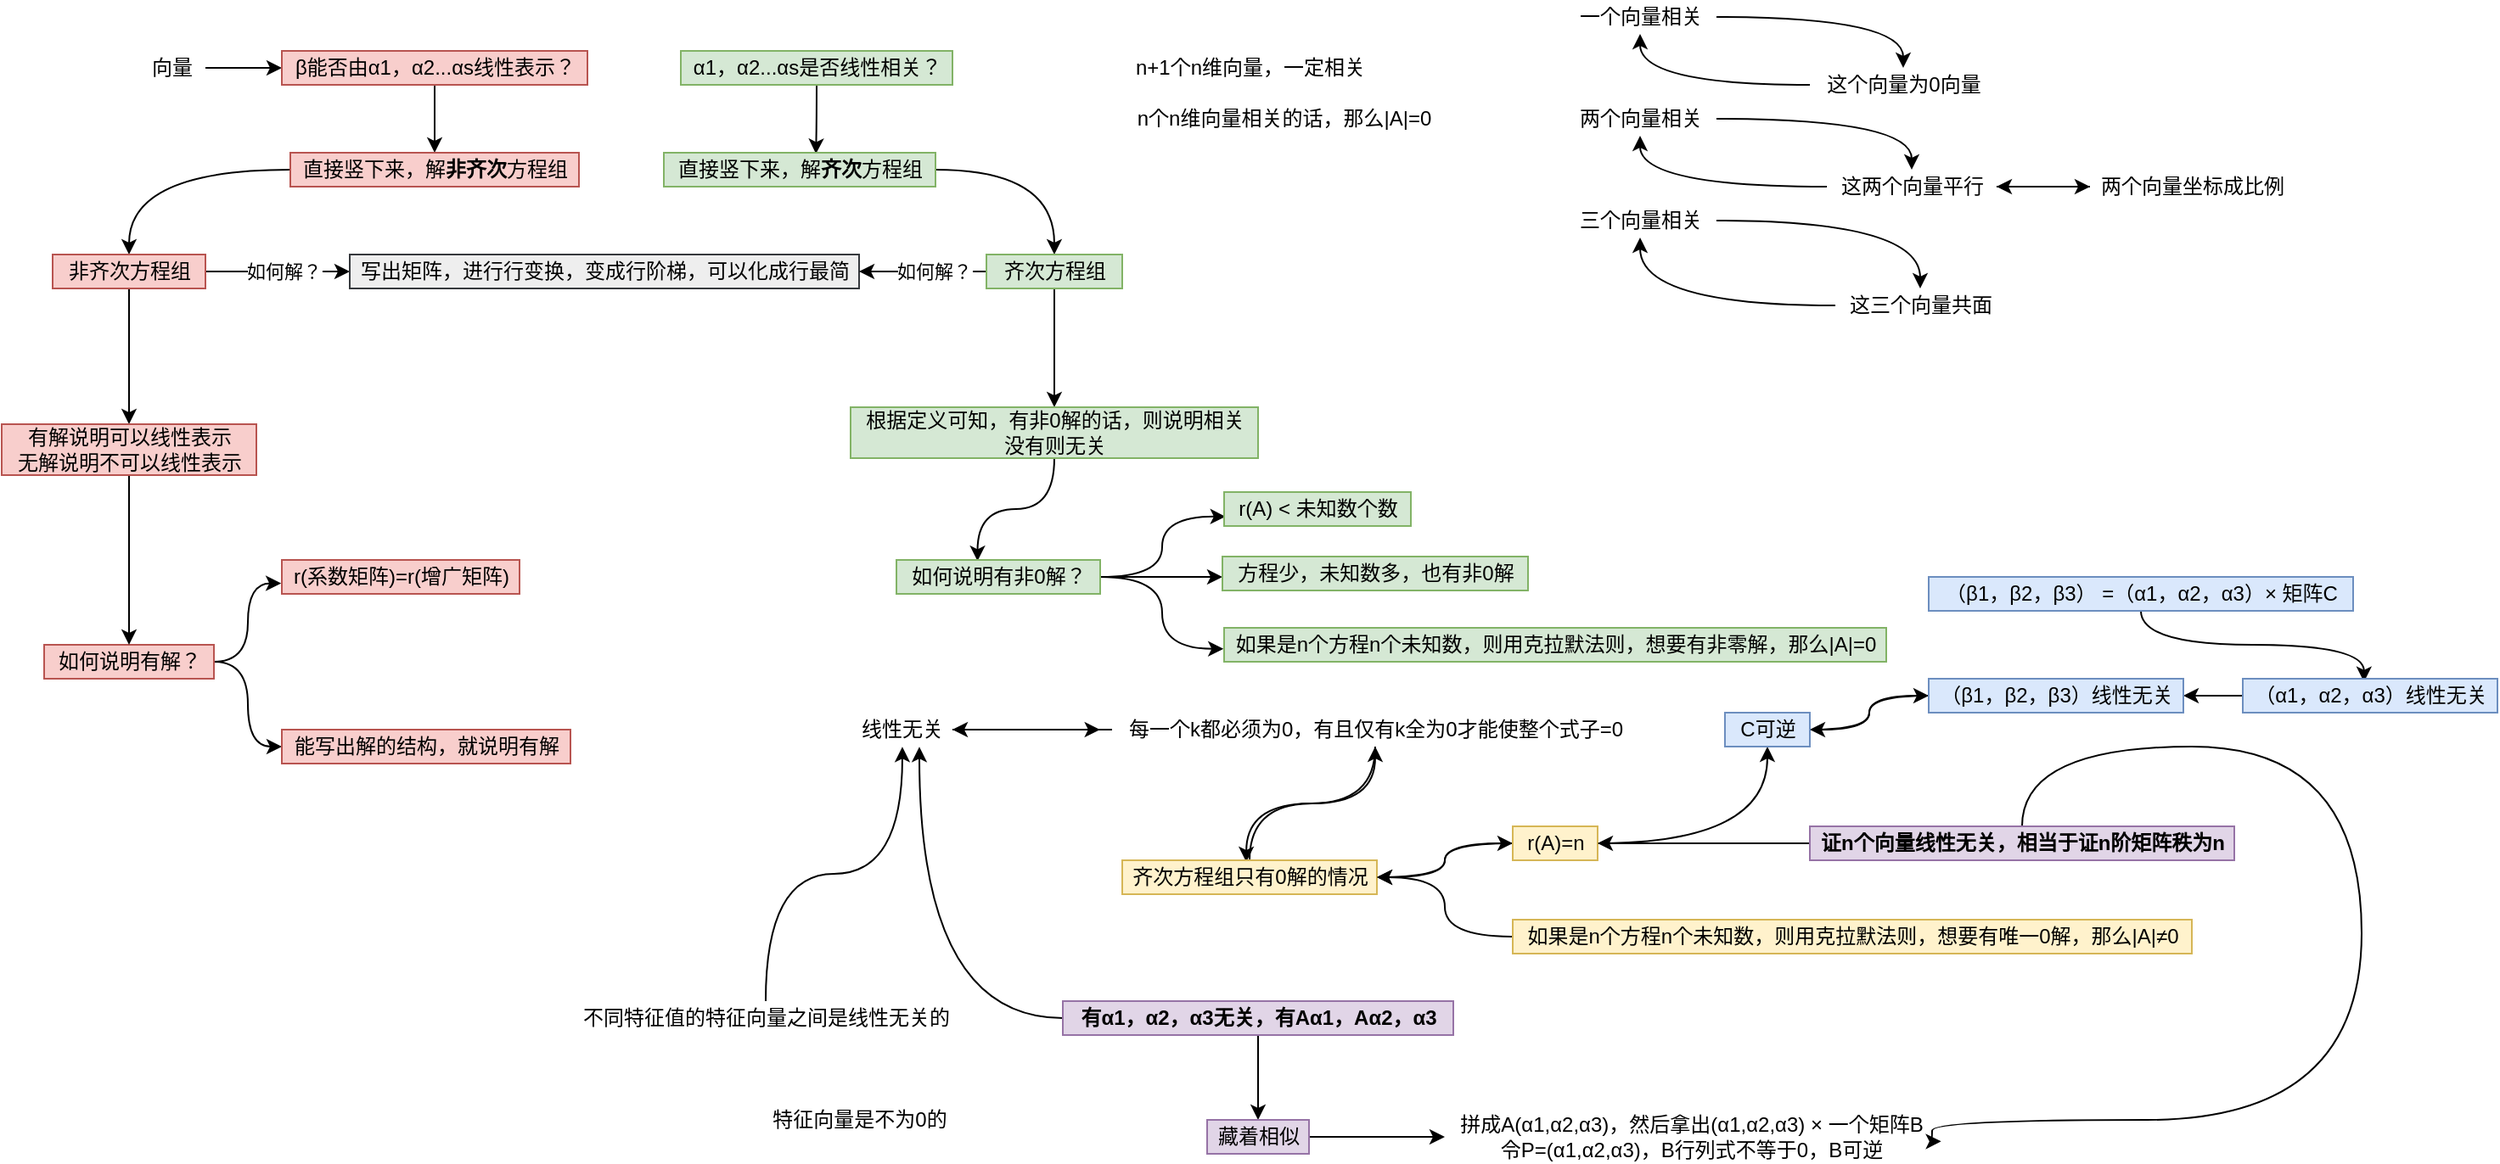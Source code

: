 <mxfile version="15.8.9" type="github">
  <diagram id="SS9lbgkfC-KeZYUltQnV" name="第 1 页">
    <mxGraphModel dx="722" dy="434" grid="1" gridSize="10" guides="1" tooltips="1" connect="1" arrows="1" fold="1" page="1" pageScale="1" pageWidth="827" pageHeight="1169" math="0" shadow="0">
      <root>
        <mxCell id="0" />
        <mxCell id="1" parent="0" />
        <mxCell id="LpI1GiE3s5l9tn5SJo0W-10" style="edgeStyle=orthogonalEdgeStyle;curved=1;rounded=0;orthogonalLoop=1;jettySize=auto;html=1;" parent="1" source="LpI1GiE3s5l9tn5SJo0W-2" target="LpI1GiE3s5l9tn5SJo0W-7" edge="1">
          <mxGeometry relative="1" as="geometry" />
        </mxCell>
        <mxCell id="LpI1GiE3s5l9tn5SJo0W-14" style="edgeStyle=orthogonalEdgeStyle;curved=1;rounded=0;orthogonalLoop=1;jettySize=auto;html=1;" parent="1" source="LpI1GiE3s5l9tn5SJo0W-2" target="LpI1GiE3s5l9tn5SJo0W-15" edge="1">
          <mxGeometry relative="1" as="geometry">
            <mxPoint x="490" y="220" as="targetPoint" />
          </mxGeometry>
        </mxCell>
        <mxCell id="LpI1GiE3s5l9tn5SJo0W-17" value="如何解？" style="edgeLabel;html=1;align=center;verticalAlign=middle;resizable=0;points=[];" parent="LpI1GiE3s5l9tn5SJo0W-14" vertex="1" connectable="0">
          <mxGeometry x="-0.374" relative="1" as="geometry">
            <mxPoint x="19" as="offset" />
          </mxGeometry>
        </mxCell>
        <mxCell id="LpI1GiE3s5l9tn5SJo0W-2" value="非齐次方程组" style="text;html=1;align=center;verticalAlign=middle;resizable=0;points=[];autosize=1;strokeColor=none;fillColor=none;" parent="1" vertex="1">
          <mxGeometry x="330" y="210" width="90" height="20" as="geometry" />
        </mxCell>
        <mxCell id="LpI1GiE3s5l9tn5SJo0W-11" style="edgeStyle=orthogonalEdgeStyle;curved=1;rounded=0;orthogonalLoop=1;jettySize=auto;html=1;" parent="1" source="LpI1GiE3s5l9tn5SJo0W-3" target="LpI1GiE3s5l9tn5SJo0W-4" edge="1">
          <mxGeometry relative="1" as="geometry" />
        </mxCell>
        <mxCell id="LpI1GiE3s5l9tn5SJo0W-3" value="向量" style="text;html=1;align=center;verticalAlign=middle;resizable=0;points=[];autosize=1;strokeColor=none;fillColor=none;" parent="1" vertex="1">
          <mxGeometry x="380" y="90" width="40" height="20" as="geometry" />
        </mxCell>
        <mxCell id="LpI1GiE3s5l9tn5SJo0W-8" style="edgeStyle=orthogonalEdgeStyle;rounded=0;orthogonalLoop=1;jettySize=auto;html=1;curved=1;" parent="1" source="LpI1GiE3s5l9tn5SJo0W-4" target="LpI1GiE3s5l9tn5SJo0W-5" edge="1">
          <mxGeometry relative="1" as="geometry" />
        </mxCell>
        <mxCell id="LpI1GiE3s5l9tn5SJo0W-4" value="β能否由α1，α2...αs线性表示？" style="text;html=1;align=center;verticalAlign=middle;resizable=0;points=[];autosize=1;strokeColor=#b85450;fillColor=#f8cecc;" parent="1" vertex="1">
          <mxGeometry x="465" y="90" width="180" height="20" as="geometry" />
        </mxCell>
        <mxCell id="LpI1GiE3s5l9tn5SJo0W-9" style="edgeStyle=orthogonalEdgeStyle;curved=1;rounded=0;orthogonalLoop=1;jettySize=auto;html=1;" parent="1" source="LpI1GiE3s5l9tn5SJo0W-5" target="LpI1GiE3s5l9tn5SJo0W-2" edge="1">
          <mxGeometry relative="1" as="geometry" />
        </mxCell>
        <mxCell id="LpI1GiE3s5l9tn5SJo0W-5" value="直接竖下来，解&lt;b&gt;非齐次&lt;/b&gt;方程组" style="text;html=1;align=center;verticalAlign=middle;resizable=0;points=[];autosize=1;strokeColor=#b85450;fillColor=#f8cecc;" parent="1" vertex="1">
          <mxGeometry x="470" y="150" width="170" height="20" as="geometry" />
        </mxCell>
        <mxCell id="LpI1GiE3s5l9tn5SJo0W-20" style="edgeStyle=orthogonalEdgeStyle;curved=1;rounded=0;orthogonalLoop=1;jettySize=auto;html=1;entryX=-0.003;entryY=0.688;entryDx=0;entryDy=0;entryPerimeter=0;" parent="1" source="LpI1GiE3s5l9tn5SJo0W-6" target="LpI1GiE3s5l9tn5SJo0W-18" edge="1">
          <mxGeometry relative="1" as="geometry" />
        </mxCell>
        <mxCell id="LpI1GiE3s5l9tn5SJo0W-21" style="edgeStyle=orthogonalEdgeStyle;curved=1;rounded=0;orthogonalLoop=1;jettySize=auto;html=1;entryX=0;entryY=0.5;entryDx=0;entryDy=0;entryPerimeter=0;" parent="1" source="LpI1GiE3s5l9tn5SJo0W-6" target="LpI1GiE3s5l9tn5SJo0W-19" edge="1">
          <mxGeometry relative="1" as="geometry" />
        </mxCell>
        <mxCell id="LpI1GiE3s5l9tn5SJo0W-6" value="如何说明有解？" style="text;html=1;align=center;verticalAlign=middle;resizable=0;points=[];autosize=1;strokeColor=#b85450;fillColor=#f8cecc;" parent="1" vertex="1">
          <mxGeometry x="325" y="440" width="100" height="20" as="geometry" />
        </mxCell>
        <mxCell id="LpI1GiE3s5l9tn5SJo0W-12" style="edgeStyle=orthogonalEdgeStyle;curved=1;rounded=0;orthogonalLoop=1;jettySize=auto;html=1;" parent="1" source="LpI1GiE3s5l9tn5SJo0W-7" target="LpI1GiE3s5l9tn5SJo0W-6" edge="1">
          <mxGeometry relative="1" as="geometry" />
        </mxCell>
        <mxCell id="LpI1GiE3s5l9tn5SJo0W-7" value="有解说明可以线性表示&lt;br&gt;无解说明不可以线性表示" style="text;html=1;align=center;verticalAlign=middle;resizable=0;points=[];autosize=1;strokeColor=none;fillColor=none;" parent="1" vertex="1">
          <mxGeometry x="300" y="310" width="150" height="30" as="geometry" />
        </mxCell>
        <mxCell id="LpI1GiE3s5l9tn5SJo0W-15" value="写出矩阵，进行行变换，变成行阶梯，可以化成行最简" style="text;html=1;align=center;verticalAlign=middle;resizable=0;points=[];autosize=1;strokeColor=#36393d;fillColor=#eeeeee;" parent="1" vertex="1">
          <mxGeometry x="505" y="210" width="300" height="20" as="geometry" />
        </mxCell>
        <mxCell id="LpI1GiE3s5l9tn5SJo0W-18" value="r(系数矩阵)=r(增广矩阵)" style="text;html=1;align=center;verticalAlign=middle;resizable=0;points=[];autosize=1;strokeColor=#b85450;fillColor=#f8cecc;" parent="1" vertex="1">
          <mxGeometry x="465" y="390" width="140" height="20" as="geometry" />
        </mxCell>
        <mxCell id="LpI1GiE3s5l9tn5SJo0W-19" value="能写出解的结构，就说明有解" style="text;html=1;align=center;verticalAlign=middle;resizable=0;points=[];autosize=1;strokeColor=#b85450;fillColor=#f8cecc;" parent="1" vertex="1">
          <mxGeometry x="465" y="490" width="170" height="20" as="geometry" />
        </mxCell>
        <mxCell id="LpI1GiE3s5l9tn5SJo0W-24" style="edgeStyle=orthogonalEdgeStyle;curved=1;rounded=0;orthogonalLoop=1;jettySize=auto;html=1;entryX=0.56;entryY=0.033;entryDx=0;entryDy=0;entryPerimeter=0;" parent="1" source="LpI1GiE3s5l9tn5SJo0W-22" target="LpI1GiE3s5l9tn5SJo0W-23" edge="1">
          <mxGeometry relative="1" as="geometry" />
        </mxCell>
        <mxCell id="LpI1GiE3s5l9tn5SJo0W-22" value="α1，α2...αs是否线性相关？" style="text;html=1;align=center;verticalAlign=middle;resizable=0;points=[];autosize=1;strokeColor=none;fillColor=none;" parent="1" vertex="1">
          <mxGeometry x="700" y="90" width="160" height="20" as="geometry" />
        </mxCell>
        <mxCell id="LpI1GiE3s5l9tn5SJo0W-29" style="edgeStyle=orthogonalEdgeStyle;curved=1;rounded=0;orthogonalLoop=1;jettySize=auto;html=1;" parent="1" source="LpI1GiE3s5l9tn5SJo0W-23" target="LpI1GiE3s5l9tn5SJo0W-26" edge="1">
          <mxGeometry relative="1" as="geometry" />
        </mxCell>
        <mxCell id="LpI1GiE3s5l9tn5SJo0W-23" value="直接竖下来，解&lt;b&gt;齐次&lt;/b&gt;方程组" style="text;html=1;align=center;verticalAlign=middle;resizable=0;points=[];autosize=1;strokeColor=none;fillColor=none;" parent="1" vertex="1">
          <mxGeometry x="690" y="150" width="160" height="20" as="geometry" />
        </mxCell>
        <mxCell id="LpI1GiE3s5l9tn5SJo0W-27" style="edgeStyle=orthogonalEdgeStyle;curved=1;rounded=0;orthogonalLoop=1;jettySize=auto;html=1;" parent="1" source="LpI1GiE3s5l9tn5SJo0W-26" target="LpI1GiE3s5l9tn5SJo0W-15" edge="1">
          <mxGeometry relative="1" as="geometry" />
        </mxCell>
        <mxCell id="LpI1GiE3s5l9tn5SJo0W-28" value="如何解？" style="edgeLabel;html=1;align=center;verticalAlign=middle;resizable=0;points=[];" parent="LpI1GiE3s5l9tn5SJo0W-27" vertex="1" connectable="0">
          <mxGeometry x="-0.177" relative="1" as="geometry">
            <mxPoint as="offset" />
          </mxGeometry>
        </mxCell>
        <mxCell id="LpI1GiE3s5l9tn5SJo0W-32" style="edgeStyle=orthogonalEdgeStyle;curved=1;rounded=0;orthogonalLoop=1;jettySize=auto;html=1;" parent="1" source="LpI1GiE3s5l9tn5SJo0W-26" target="LpI1GiE3s5l9tn5SJo0W-31" edge="1">
          <mxGeometry relative="1" as="geometry" />
        </mxCell>
        <mxCell id="LpI1GiE3s5l9tn5SJo0W-26" value="齐次方程组" style="text;html=1;align=center;verticalAlign=middle;resizable=0;points=[];autosize=1;strokeColor=none;fillColor=none;" parent="1" vertex="1">
          <mxGeometry x="880" y="210" width="80" height="20" as="geometry" />
        </mxCell>
        <mxCell id="LpI1GiE3s5l9tn5SJo0W-37" style="edgeStyle=orthogonalEdgeStyle;curved=1;rounded=0;orthogonalLoop=1;jettySize=auto;html=1;entryX=0.398;entryY=0.033;entryDx=0;entryDy=0;entryPerimeter=0;" parent="1" source="LpI1GiE3s5l9tn5SJo0W-31" target="LpI1GiE3s5l9tn5SJo0W-34" edge="1">
          <mxGeometry relative="1" as="geometry" />
        </mxCell>
        <mxCell id="LpI1GiE3s5l9tn5SJo0W-31" value="根据定义可知，有非0解的话，则说明相关&lt;br&gt;没有则无关" style="text;html=1;align=center;verticalAlign=middle;resizable=0;points=[];autosize=1;strokeColor=none;fillColor=none;" parent="1" vertex="1">
          <mxGeometry x="800" y="300" width="240" height="30" as="geometry" />
        </mxCell>
        <mxCell id="LpI1GiE3s5l9tn5SJo0W-40" style="edgeStyle=orthogonalEdgeStyle;curved=1;rounded=0;orthogonalLoop=1;jettySize=auto;html=1;entryX=0.008;entryY=0.722;entryDx=0;entryDy=0;entryPerimeter=0;" parent="1" source="LpI1GiE3s5l9tn5SJo0W-34" target="LpI1GiE3s5l9tn5SJo0W-35" edge="1">
          <mxGeometry relative="1" as="geometry" />
        </mxCell>
        <mxCell id="LpI1GiE3s5l9tn5SJo0W-41" style="edgeStyle=orthogonalEdgeStyle;curved=1;rounded=0;orthogonalLoop=1;jettySize=auto;html=1;entryX=-0.001;entryY=0.619;entryDx=0;entryDy=0;entryPerimeter=0;" parent="1" source="LpI1GiE3s5l9tn5SJo0W-34" target="LpI1GiE3s5l9tn5SJo0W-38" edge="1">
          <mxGeometry relative="1" as="geometry" />
        </mxCell>
        <mxCell id="cm-5JKgqkUC_MWqmVBxb-2" style="edgeStyle=orthogonalEdgeStyle;rounded=0;orthogonalLoop=1;jettySize=auto;html=1;entryX=0;entryY=0.6;entryDx=0;entryDy=0;entryPerimeter=0;curved=1;" parent="1" source="LpI1GiE3s5l9tn5SJo0W-34" target="cm-5JKgqkUC_MWqmVBxb-1" edge="1">
          <mxGeometry relative="1" as="geometry" />
        </mxCell>
        <mxCell id="LpI1GiE3s5l9tn5SJo0W-34" value="如何说明有非0解？" style="text;html=1;align=center;verticalAlign=middle;resizable=0;points=[];autosize=1;strokeColor=none;fillColor=none;" parent="1" vertex="1">
          <mxGeometry x="827" y="390" width="120" height="20" as="geometry" />
        </mxCell>
        <mxCell id="LpI1GiE3s5l9tn5SJo0W-35" value="r(A) &amp;lt; 未知数个数" style="text;html=1;align=center;verticalAlign=middle;resizable=0;points=[];autosize=1;strokeColor=none;fillColor=none;" parent="1" vertex="1">
          <mxGeometry x="1020" y="350" width="110" height="20" as="geometry" />
        </mxCell>
        <mxCell id="LpI1GiE3s5l9tn5SJo0W-38" value="如果是n个方程n个未知数，则用克拉默法则，想要有非零解，那么|A|=0" style="text;html=1;align=center;verticalAlign=middle;resizable=0;points=[];autosize=1;strokeColor=none;fillColor=none;" parent="1" vertex="1">
          <mxGeometry x="1020" y="430" width="390" height="20" as="geometry" />
        </mxCell>
        <mxCell id="cm-5JKgqkUC_MWqmVBxb-1" value="方程少，未知数多，也有非0解" style="text;html=1;align=center;verticalAlign=middle;resizable=0;points=[];autosize=1;strokeColor=#82b366;fillColor=#d5e8d4;" parent="1" vertex="1">
          <mxGeometry x="1019" y="388" width="180" height="20" as="geometry" />
        </mxCell>
        <mxCell id="cm-5JKgqkUC_MWqmVBxb-4" value="n+1个n维向量，一定相关" style="text;html=1;align=center;verticalAlign=middle;resizable=0;points=[];autosize=1;strokeColor=none;fillColor=none;" parent="1" vertex="1">
          <mxGeometry x="960" y="90" width="150" height="20" as="geometry" />
        </mxCell>
        <mxCell id="cm-5JKgqkUC_MWqmVBxb-5" value="n个n维向量相关的话，那么|A|=0" style="text;html=1;align=center;verticalAlign=middle;resizable=0;points=[];autosize=1;strokeColor=none;fillColor=none;" parent="1" vertex="1">
          <mxGeometry x="960" y="120" width="190" height="20" as="geometry" />
        </mxCell>
        <mxCell id="cm-5JKgqkUC_MWqmVBxb-8" style="edgeStyle=orthogonalEdgeStyle;curved=1;rounded=0;orthogonalLoop=1;jettySize=auto;html=1;" parent="1" source="cm-5JKgqkUC_MWqmVBxb-6" target="cm-5JKgqkUC_MWqmVBxb-7" edge="1">
          <mxGeometry relative="1" as="geometry" />
        </mxCell>
        <mxCell id="cm-5JKgqkUC_MWqmVBxb-6" value="一个向量相关" style="text;html=1;align=center;verticalAlign=middle;resizable=0;points=[];autosize=1;strokeColor=none;fillColor=none;" parent="1" vertex="1">
          <mxGeometry x="1220" y="60" width="90" height="20" as="geometry" />
        </mxCell>
        <mxCell id="cm-5JKgqkUC_MWqmVBxb-9" style="edgeStyle=orthogonalEdgeStyle;curved=1;rounded=0;orthogonalLoop=1;jettySize=auto;html=1;" parent="1" source="cm-5JKgqkUC_MWqmVBxb-7" target="cm-5JKgqkUC_MWqmVBxb-6" edge="1">
          <mxGeometry relative="1" as="geometry" />
        </mxCell>
        <mxCell id="cm-5JKgqkUC_MWqmVBxb-7" value="这个向量为0向量" style="text;html=1;align=center;verticalAlign=middle;resizable=0;points=[];autosize=1;strokeColor=none;fillColor=none;" parent="1" vertex="1">
          <mxGeometry x="1365" y="100" width="110" height="20" as="geometry" />
        </mxCell>
        <mxCell id="cm-5JKgqkUC_MWqmVBxb-16" style="edgeStyle=orthogonalEdgeStyle;curved=1;rounded=0;orthogonalLoop=1;jettySize=auto;html=1;" parent="1" source="cm-5JKgqkUC_MWqmVBxb-12" target="cm-5JKgqkUC_MWqmVBxb-13" edge="1">
          <mxGeometry relative="1" as="geometry" />
        </mxCell>
        <mxCell id="cm-5JKgqkUC_MWqmVBxb-12" value="两个向量相关" style="text;html=1;align=center;verticalAlign=middle;resizable=0;points=[];autosize=1;strokeColor=none;fillColor=none;" parent="1" vertex="1">
          <mxGeometry x="1220" y="120" width="90" height="20" as="geometry" />
        </mxCell>
        <mxCell id="cm-5JKgqkUC_MWqmVBxb-17" style="edgeStyle=orthogonalEdgeStyle;curved=1;rounded=0;orthogonalLoop=1;jettySize=auto;html=1;" parent="1" source="cm-5JKgqkUC_MWqmVBxb-13" target="cm-5JKgqkUC_MWqmVBxb-12" edge="1">
          <mxGeometry relative="1" as="geometry" />
        </mxCell>
        <mxCell id="cm-5JKgqkUC_MWqmVBxb-22" style="edgeStyle=orthogonalEdgeStyle;curved=1;rounded=0;orthogonalLoop=1;jettySize=auto;html=1;" parent="1" source="cm-5JKgqkUC_MWqmVBxb-13" target="cm-5JKgqkUC_MWqmVBxb-20" edge="1">
          <mxGeometry relative="1" as="geometry" />
        </mxCell>
        <mxCell id="cm-5JKgqkUC_MWqmVBxb-13" value="这两个向量平行" style="text;html=1;align=center;verticalAlign=middle;resizable=0;points=[];autosize=1;strokeColor=none;fillColor=none;" parent="1" vertex="1">
          <mxGeometry x="1375" y="160" width="100" height="20" as="geometry" />
        </mxCell>
        <mxCell id="cm-5JKgqkUC_MWqmVBxb-18" style="edgeStyle=orthogonalEdgeStyle;curved=1;rounded=0;orthogonalLoop=1;jettySize=auto;html=1;" parent="1" source="cm-5JKgqkUC_MWqmVBxb-14" target="cm-5JKgqkUC_MWqmVBxb-15" edge="1">
          <mxGeometry relative="1" as="geometry" />
        </mxCell>
        <mxCell id="cm-5JKgqkUC_MWqmVBxb-14" value="三个向量相关" style="text;html=1;align=center;verticalAlign=middle;resizable=0;points=[];autosize=1;strokeColor=none;fillColor=none;" parent="1" vertex="1">
          <mxGeometry x="1220" y="180" width="90" height="20" as="geometry" />
        </mxCell>
        <mxCell id="cm-5JKgqkUC_MWqmVBxb-19" style="edgeStyle=orthogonalEdgeStyle;curved=1;rounded=0;orthogonalLoop=1;jettySize=auto;html=1;" parent="1" source="cm-5JKgqkUC_MWqmVBxb-15" target="cm-5JKgqkUC_MWqmVBxb-14" edge="1">
          <mxGeometry relative="1" as="geometry" />
        </mxCell>
        <mxCell id="cm-5JKgqkUC_MWqmVBxb-15" value="这三个向量共面" style="text;html=1;align=center;verticalAlign=middle;resizable=0;points=[];autosize=1;strokeColor=none;fillColor=none;" parent="1" vertex="1">
          <mxGeometry x="1380" y="230" width="100" height="20" as="geometry" />
        </mxCell>
        <mxCell id="cm-5JKgqkUC_MWqmVBxb-21" style="edgeStyle=orthogonalEdgeStyle;curved=1;rounded=0;orthogonalLoop=1;jettySize=auto;html=1;" parent="1" source="cm-5JKgqkUC_MWqmVBxb-20" target="cm-5JKgqkUC_MWqmVBxb-13" edge="1">
          <mxGeometry relative="1" as="geometry" />
        </mxCell>
        <mxCell id="cm-5JKgqkUC_MWqmVBxb-20" value="两个向量坐标成比例" style="text;html=1;align=center;verticalAlign=middle;resizable=0;points=[];autosize=1;strokeColor=none;fillColor=none;" parent="1" vertex="1">
          <mxGeometry x="1530" y="160" width="120" height="20" as="geometry" />
        </mxCell>
        <mxCell id="cm-5JKgqkUC_MWqmVBxb-26" style="edgeStyle=orthogonalEdgeStyle;curved=1;rounded=0;orthogonalLoop=1;jettySize=auto;html=1;entryX=-0.023;entryY=0.5;entryDx=0;entryDy=0;entryPerimeter=0;" parent="1" source="cm-5JKgqkUC_MWqmVBxb-24" target="cm-5JKgqkUC_MWqmVBxb-25" edge="1">
          <mxGeometry relative="1" as="geometry" />
        </mxCell>
        <mxCell id="cm-5JKgqkUC_MWqmVBxb-24" value="线性无关" style="text;html=1;align=center;verticalAlign=middle;resizable=0;points=[];autosize=1;strokeColor=none;fillColor=none;" parent="1" vertex="1">
          <mxGeometry x="800" y="480" width="60" height="20" as="geometry" />
        </mxCell>
        <mxCell id="cm-5JKgqkUC_MWqmVBxb-27" style="edgeStyle=orthogonalEdgeStyle;curved=1;rounded=0;orthogonalLoop=1;jettySize=auto;html=1;" parent="1" source="cm-5JKgqkUC_MWqmVBxb-25" target="cm-5JKgqkUC_MWqmVBxb-24" edge="1">
          <mxGeometry relative="1" as="geometry" />
        </mxCell>
        <mxCell id="cm-5JKgqkUC_MWqmVBxb-29" style="edgeStyle=orthogonalEdgeStyle;curved=1;rounded=0;orthogonalLoop=1;jettySize=auto;html=1;entryX=0.487;entryY=0.05;entryDx=0;entryDy=0;entryPerimeter=0;" parent="1" source="cm-5JKgqkUC_MWqmVBxb-25" target="cm-5JKgqkUC_MWqmVBxb-28" edge="1">
          <mxGeometry relative="1" as="geometry" />
        </mxCell>
        <mxCell id="cm-5JKgqkUC_MWqmVBxb-25" value="每一个k都必须为0，有且仅有k全为0才能使整个式子=0" style="text;html=1;align=center;verticalAlign=middle;resizable=0;points=[];autosize=1;strokeColor=none;fillColor=none;" parent="1" vertex="1">
          <mxGeometry x="954" y="480" width="310" height="20" as="geometry" />
        </mxCell>
        <mxCell id="cm-5JKgqkUC_MWqmVBxb-30" style="edgeStyle=orthogonalEdgeStyle;curved=1;rounded=0;orthogonalLoop=1;jettySize=auto;html=1;" parent="1" source="cm-5JKgqkUC_MWqmVBxb-28" target="cm-5JKgqkUC_MWqmVBxb-25" edge="1">
          <mxGeometry relative="1" as="geometry" />
        </mxCell>
        <mxCell id="cm-5JKgqkUC_MWqmVBxb-32" style="edgeStyle=orthogonalEdgeStyle;curved=1;rounded=0;orthogonalLoop=1;jettySize=auto;html=1;" parent="1" source="cm-5JKgqkUC_MWqmVBxb-28" target="cm-5JKgqkUC_MWqmVBxb-31" edge="1">
          <mxGeometry relative="1" as="geometry" />
        </mxCell>
        <mxCell id="cm-5JKgqkUC_MWqmVBxb-28" value="齐次方程组只有0解的情况" style="text;html=1;align=center;verticalAlign=middle;resizable=0;points=[];autosize=1;strokeColor=#d6b656;fillColor=#fff2cc;" parent="1" vertex="1">
          <mxGeometry x="960" y="567" width="150" height="20" as="geometry" />
        </mxCell>
        <mxCell id="cm-5JKgqkUC_MWqmVBxb-33" style="edgeStyle=orthogonalEdgeStyle;curved=1;rounded=0;orthogonalLoop=1;jettySize=auto;html=1;" parent="1" source="cm-5JKgqkUC_MWqmVBxb-31" target="cm-5JKgqkUC_MWqmVBxb-28" edge="1">
          <mxGeometry relative="1" as="geometry" />
        </mxCell>
        <mxCell id="JAhtHmVWuC-FFCjWr7xX-27" style="edgeStyle=orthogonalEdgeStyle;curved=1;rounded=0;orthogonalLoop=1;jettySize=auto;html=1;" edge="1" parent="1" source="cm-5JKgqkUC_MWqmVBxb-31" target="JAhtHmVWuC-FFCjWr7xX-22">
          <mxGeometry relative="1" as="geometry" />
        </mxCell>
        <mxCell id="cm-5JKgqkUC_MWqmVBxb-31" value="r(A)=n" style="text;html=1;align=center;verticalAlign=middle;resizable=0;points=[];autosize=1;strokeColor=#d6b656;fillColor=#fff2cc;" parent="1" vertex="1">
          <mxGeometry x="1190" y="547" width="50" height="20" as="geometry" />
        </mxCell>
        <mxCell id="cm-5JKgqkUC_MWqmVBxb-36" style="edgeStyle=orthogonalEdgeStyle;curved=1;rounded=0;orthogonalLoop=1;jettySize=auto;html=1;entryX=1;entryY=0.5;entryDx=0;entryDy=0;entryPerimeter=0;" parent="1" source="cm-5JKgqkUC_MWqmVBxb-34" target="cm-5JKgqkUC_MWqmVBxb-28" edge="1">
          <mxGeometry relative="1" as="geometry" />
        </mxCell>
        <mxCell id="cm-5JKgqkUC_MWqmVBxb-34" value="如果是n个方程n个未知数，则用克拉默法则，想要有唯一0解，那么|A|≠0" style="text;html=1;align=center;verticalAlign=middle;resizable=0;points=[];autosize=1;strokeColor=#d6b656;fillColor=#fff2cc;" parent="1" vertex="1">
          <mxGeometry x="1190" y="602" width="400" height="20" as="geometry" />
        </mxCell>
        <mxCell id="JAhtHmVWuC-FFCjWr7xX-2" style="edgeStyle=orthogonalEdgeStyle;rounded=0;orthogonalLoop=1;jettySize=auto;html=1;entryX=0.508;entryY=1.008;entryDx=0;entryDy=0;entryPerimeter=0;curved=1;" edge="1" parent="1" source="JAhtHmVWuC-FFCjWr7xX-1" target="cm-5JKgqkUC_MWqmVBxb-24">
          <mxGeometry relative="1" as="geometry" />
        </mxCell>
        <mxCell id="JAhtHmVWuC-FFCjWr7xX-1" value="不同特征值的特征向量之间是线性无关的" style="text;html=1;align=center;verticalAlign=middle;resizable=0;points=[];autosize=1;strokeColor=none;fillColor=none;" vertex="1" parent="1">
          <mxGeometry x="635" y="650" width="230" height="20" as="geometry" />
        </mxCell>
        <mxCell id="JAhtHmVWuC-FFCjWr7xX-3" value="特征向量是不为0的" style="text;html=1;align=center;verticalAlign=middle;resizable=0;points=[];autosize=1;strokeColor=none;fillColor=none;" vertex="1" parent="1">
          <mxGeometry x="745" y="710" width="120" height="20" as="geometry" />
        </mxCell>
        <mxCell id="JAhtHmVWuC-FFCjWr7xX-5" style="edgeStyle=orthogonalEdgeStyle;curved=1;rounded=0;orthogonalLoop=1;jettySize=auto;html=1;entryX=0.675;entryY=1.008;entryDx=0;entryDy=0;entryPerimeter=0;" edge="1" parent="1" source="JAhtHmVWuC-FFCjWr7xX-4" target="cm-5JKgqkUC_MWqmVBxb-24">
          <mxGeometry relative="1" as="geometry" />
        </mxCell>
        <mxCell id="JAhtHmVWuC-FFCjWr7xX-9" style="edgeStyle=orthogonalEdgeStyle;curved=1;rounded=0;orthogonalLoop=1;jettySize=auto;html=1;" edge="1" parent="1" source="JAhtHmVWuC-FFCjWr7xX-4" target="JAhtHmVWuC-FFCjWr7xX-8">
          <mxGeometry relative="1" as="geometry" />
        </mxCell>
        <mxCell id="JAhtHmVWuC-FFCjWr7xX-4" value="有α1，α2，α3无关，有Aα1，Aα2，α3" style="text;html=1;align=center;verticalAlign=middle;resizable=0;points=[];autosize=1;strokeColor=#9673a6;fillColor=#e1d5e7;fontStyle=1" vertex="1" parent="1">
          <mxGeometry x="925" y="650" width="230" height="20" as="geometry" />
        </mxCell>
        <mxCell id="JAhtHmVWuC-FFCjWr7xX-11" style="edgeStyle=orthogonalEdgeStyle;curved=1;rounded=0;orthogonalLoop=1;jettySize=auto;html=1;" edge="1" parent="1" source="JAhtHmVWuC-FFCjWr7xX-8" target="JAhtHmVWuC-FFCjWr7xX-10">
          <mxGeometry relative="1" as="geometry" />
        </mxCell>
        <mxCell id="JAhtHmVWuC-FFCjWr7xX-8" value="藏着相似" style="text;html=1;align=center;verticalAlign=middle;resizable=0;points=[];autosize=1;strokeColor=#9673a6;fillColor=#e1d5e7;" vertex="1" parent="1">
          <mxGeometry x="1010" y="720" width="60" height="20" as="geometry" />
        </mxCell>
        <mxCell id="JAhtHmVWuC-FFCjWr7xX-10" value="拼成A(α1,α2,α3)，然后拿出(α1,α2,α3) × 一个矩阵B&lt;br&gt;令P=(α1,α2,α3)，B行列式不等于0，B可逆" style="text;html=1;align=center;verticalAlign=middle;resizable=0;points=[];autosize=1;strokeColor=none;fillColor=none;" vertex="1" parent="1">
          <mxGeometry x="1150" y="715" width="290" height="30" as="geometry" />
        </mxCell>
        <mxCell id="JAhtHmVWuC-FFCjWr7xX-13" style="edgeStyle=orthogonalEdgeStyle;curved=1;rounded=0;orthogonalLoop=1;jettySize=auto;html=1;" edge="1" parent="1" source="JAhtHmVWuC-FFCjWr7xX-12" target="cm-5JKgqkUC_MWqmVBxb-31">
          <mxGeometry relative="1" as="geometry" />
        </mxCell>
        <mxCell id="JAhtHmVWuC-FFCjWr7xX-15" style="edgeStyle=orthogonalEdgeStyle;curved=1;rounded=0;orthogonalLoop=1;jettySize=auto;html=1;entryX=1.008;entryY=0.589;entryDx=0;entryDy=0;entryPerimeter=0;" edge="1" parent="1" source="JAhtHmVWuC-FFCjWr7xX-12" target="JAhtHmVWuC-FFCjWr7xX-10">
          <mxGeometry relative="1" as="geometry">
            <Array as="points">
              <mxPoint x="1690" y="500" />
              <mxPoint x="1690" y="720" />
              <mxPoint x="1437" y="720" />
            </Array>
          </mxGeometry>
        </mxCell>
        <mxCell id="JAhtHmVWuC-FFCjWr7xX-12" value="证n个向量线性无关，相当于证n阶矩阵秩为n" style="text;html=1;align=center;verticalAlign=middle;resizable=0;points=[];autosize=1;strokeColor=#9673a6;fillColor=#e1d5e7;fontStyle=1" vertex="1" parent="1">
          <mxGeometry x="1365" y="547" width="250" height="20" as="geometry" />
        </mxCell>
        <mxCell id="JAhtHmVWuC-FFCjWr7xX-19" style="edgeStyle=orthogonalEdgeStyle;curved=1;rounded=0;orthogonalLoop=1;jettySize=auto;html=1;entryX=0.476;entryY=0.092;entryDx=0;entryDy=0;entryPerimeter=0;" edge="1" parent="1" source="JAhtHmVWuC-FFCjWr7xX-16" target="JAhtHmVWuC-FFCjWr7xX-17">
          <mxGeometry relative="1" as="geometry" />
        </mxCell>
        <mxCell id="JAhtHmVWuC-FFCjWr7xX-16" value="（β1，β2，β3） =（α1，α2，α3）× 矩阵C" style="text;html=1;align=center;verticalAlign=middle;resizable=0;points=[];autosize=1;strokeColor=#6c8ebf;fillColor=#dae8fc;" vertex="1" parent="1">
          <mxGeometry x="1435" y="400" width="250" height="20" as="geometry" />
        </mxCell>
        <mxCell id="JAhtHmVWuC-FFCjWr7xX-26" style="edgeStyle=orthogonalEdgeStyle;curved=1;rounded=0;orthogonalLoop=1;jettySize=auto;html=1;" edge="1" parent="1" source="JAhtHmVWuC-FFCjWr7xX-17" target="JAhtHmVWuC-FFCjWr7xX-21">
          <mxGeometry relative="1" as="geometry" />
        </mxCell>
        <mxCell id="JAhtHmVWuC-FFCjWr7xX-17" value="（α1，α2，α3）线性无关" style="text;html=1;align=center;verticalAlign=middle;resizable=0;points=[];autosize=1;strokeColor=#6c8ebf;fillColor=#dae8fc;" vertex="1" parent="1">
          <mxGeometry x="1620" y="460" width="150" height="20" as="geometry" />
        </mxCell>
        <mxCell id="JAhtHmVWuC-FFCjWr7xX-24" style="edgeStyle=orthogonalEdgeStyle;curved=1;rounded=0;orthogonalLoop=1;jettySize=auto;html=1;" edge="1" parent="1" source="JAhtHmVWuC-FFCjWr7xX-21" target="JAhtHmVWuC-FFCjWr7xX-22">
          <mxGeometry relative="1" as="geometry" />
        </mxCell>
        <mxCell id="JAhtHmVWuC-FFCjWr7xX-21" value="（β1，β2，β3）线性无关" style="text;html=1;align=center;verticalAlign=middle;resizable=0;points=[];autosize=1;strokeColor=none;fillColor=none;" vertex="1" parent="1">
          <mxGeometry x="1435" y="460" width="150" height="20" as="geometry" />
        </mxCell>
        <mxCell id="JAhtHmVWuC-FFCjWr7xX-25" style="edgeStyle=orthogonalEdgeStyle;curved=1;rounded=0;orthogonalLoop=1;jettySize=auto;html=1;" edge="1" parent="1" source="JAhtHmVWuC-FFCjWr7xX-22" target="JAhtHmVWuC-FFCjWr7xX-21">
          <mxGeometry relative="1" as="geometry" />
        </mxCell>
        <mxCell id="JAhtHmVWuC-FFCjWr7xX-22" value="C可逆" style="text;html=1;align=center;verticalAlign=middle;resizable=0;points=[];autosize=1;strokeColor=none;fillColor=none;" vertex="1" parent="1">
          <mxGeometry x="1315" y="480" width="50" height="20" as="geometry" />
        </mxCell>
        <mxCell id="JAhtHmVWuC-FFCjWr7xX-28" value="C可逆" style="text;html=1;align=center;verticalAlign=middle;resizable=0;points=[];autosize=1;strokeColor=#6c8ebf;fillColor=#dae8fc;" vertex="1" parent="1">
          <mxGeometry x="1315" y="480" width="50" height="20" as="geometry" />
        </mxCell>
        <mxCell id="JAhtHmVWuC-FFCjWr7xX-29" value="（β1，β2，β3）线性无关" style="text;html=1;align=center;verticalAlign=middle;resizable=0;points=[];autosize=1;strokeColor=#6c8ebf;fillColor=#dae8fc;" vertex="1" parent="1">
          <mxGeometry x="1435" y="460" width="150" height="20" as="geometry" />
        </mxCell>
        <mxCell id="JAhtHmVWuC-FFCjWr7xX-30" value="β能否由α1，α2...αs线性表示？" style="text;html=1;align=center;verticalAlign=middle;resizable=0;points=[];autosize=1;strokeColor=#b85450;fillColor=#f8cecc;" vertex="1" parent="1">
          <mxGeometry x="465" y="90" width="180" height="20" as="geometry" />
        </mxCell>
        <mxCell id="JAhtHmVWuC-FFCjWr7xX-31" value="非齐次方程组" style="text;html=1;align=center;verticalAlign=middle;resizable=0;points=[];autosize=1;strokeColor=#b85450;fillColor=#f8cecc;" vertex="1" parent="1">
          <mxGeometry x="330" y="210" width="90" height="20" as="geometry" />
        </mxCell>
        <mxCell id="JAhtHmVWuC-FFCjWr7xX-32" value="有解说明可以线性表示&lt;br&gt;无解说明不可以线性表示" style="text;html=1;align=center;verticalAlign=middle;resizable=0;points=[];autosize=1;strokeColor=#b85450;fillColor=#f8cecc;" vertex="1" parent="1">
          <mxGeometry x="300" y="310" width="150" height="30" as="geometry" />
        </mxCell>
        <mxCell id="JAhtHmVWuC-FFCjWr7xX-33" value="α1，α2...αs是否线性相关？" style="text;html=1;align=center;verticalAlign=middle;resizable=0;points=[];autosize=1;strokeColor=none;fillColor=none;" vertex="1" parent="1">
          <mxGeometry x="700" y="90" width="160" height="20" as="geometry" />
        </mxCell>
        <mxCell id="JAhtHmVWuC-FFCjWr7xX-34" value="直接竖下来，解&lt;b&gt;齐次&lt;/b&gt;方程组" style="text;html=1;align=center;verticalAlign=middle;resizable=0;points=[];autosize=1;strokeColor=none;fillColor=none;" vertex="1" parent="1">
          <mxGeometry x="690" y="150" width="160" height="20" as="geometry" />
        </mxCell>
        <mxCell id="JAhtHmVWuC-FFCjWr7xX-35" value="α1，α2...αs是否线性相关？" style="text;html=1;align=center;verticalAlign=middle;resizable=0;points=[];autosize=1;strokeColor=none;fillColor=none;" vertex="1" parent="1">
          <mxGeometry x="700" y="90" width="160" height="20" as="geometry" />
        </mxCell>
        <mxCell id="JAhtHmVWuC-FFCjWr7xX-36" value="直接竖下来，解&lt;b&gt;齐次&lt;/b&gt;方程组" style="text;html=1;align=center;verticalAlign=middle;resizable=0;points=[];autosize=1;strokeColor=none;fillColor=none;" vertex="1" parent="1">
          <mxGeometry x="690" y="150" width="160" height="20" as="geometry" />
        </mxCell>
        <mxCell id="JAhtHmVWuC-FFCjWr7xX-37" value="齐次方程组" style="text;html=1;align=center;verticalAlign=middle;resizable=0;points=[];autosize=1;strokeColor=none;fillColor=none;" vertex="1" parent="1">
          <mxGeometry x="880" y="210" width="80" height="20" as="geometry" />
        </mxCell>
        <mxCell id="JAhtHmVWuC-FFCjWr7xX-38" value="α1，α2...αs是否线性相关？" style="text;html=1;align=center;verticalAlign=middle;resizable=0;points=[];autosize=1;strokeColor=none;fillColor=none;" vertex="1" parent="1">
          <mxGeometry x="700" y="90" width="160" height="20" as="geometry" />
        </mxCell>
        <mxCell id="JAhtHmVWuC-FFCjWr7xX-39" value="直接竖下来，解&lt;b&gt;齐次&lt;/b&gt;方程组" style="text;html=1;align=center;verticalAlign=middle;resizable=0;points=[];autosize=1;strokeColor=none;fillColor=none;" vertex="1" parent="1">
          <mxGeometry x="690" y="150" width="160" height="20" as="geometry" />
        </mxCell>
        <mxCell id="JAhtHmVWuC-FFCjWr7xX-40" value="齐次方程组" style="text;html=1;align=center;verticalAlign=middle;resizable=0;points=[];autosize=1;strokeColor=none;fillColor=none;" vertex="1" parent="1">
          <mxGeometry x="880" y="210" width="80" height="20" as="geometry" />
        </mxCell>
        <mxCell id="JAhtHmVWuC-FFCjWr7xX-41" value="根据定义可知，有非0解的话，则说明相关&lt;br&gt;没有则无关" style="text;html=1;align=center;verticalAlign=middle;resizable=0;points=[];autosize=1;strokeColor=none;fillColor=none;" vertex="1" parent="1">
          <mxGeometry x="800" y="300" width="240" height="30" as="geometry" />
        </mxCell>
        <mxCell id="JAhtHmVWuC-FFCjWr7xX-42" value="α1，α2...αs是否线性相关？" style="text;html=1;align=center;verticalAlign=middle;resizable=0;points=[];autosize=1;strokeColor=none;fillColor=none;" vertex="1" parent="1">
          <mxGeometry x="700" y="90" width="160" height="20" as="geometry" />
        </mxCell>
        <mxCell id="JAhtHmVWuC-FFCjWr7xX-43" value="直接竖下来，解&lt;b&gt;齐次&lt;/b&gt;方程组" style="text;html=1;align=center;verticalAlign=middle;resizable=0;points=[];autosize=1;strokeColor=none;fillColor=none;" vertex="1" parent="1">
          <mxGeometry x="690" y="150" width="160" height="20" as="geometry" />
        </mxCell>
        <mxCell id="JAhtHmVWuC-FFCjWr7xX-44" value="齐次方程组" style="text;html=1;align=center;verticalAlign=middle;resizable=0;points=[];autosize=1;strokeColor=none;fillColor=none;" vertex="1" parent="1">
          <mxGeometry x="880" y="210" width="80" height="20" as="geometry" />
        </mxCell>
        <mxCell id="JAhtHmVWuC-FFCjWr7xX-45" value="根据定义可知，有非0解的话，则说明相关&lt;br&gt;没有则无关" style="text;html=1;align=center;verticalAlign=middle;resizable=0;points=[];autosize=1;strokeColor=none;fillColor=none;" vertex="1" parent="1">
          <mxGeometry x="800" y="300" width="240" height="30" as="geometry" />
        </mxCell>
        <mxCell id="JAhtHmVWuC-FFCjWr7xX-46" value="α1，α2...αs是否线性相关？" style="text;html=1;align=center;verticalAlign=middle;resizable=0;points=[];autosize=1;strokeColor=none;fillColor=none;" vertex="1" parent="1">
          <mxGeometry x="700" y="90" width="160" height="20" as="geometry" />
        </mxCell>
        <mxCell id="JAhtHmVWuC-FFCjWr7xX-47" value="直接竖下来，解&lt;b&gt;齐次&lt;/b&gt;方程组" style="text;html=1;align=center;verticalAlign=middle;resizable=0;points=[];autosize=1;strokeColor=none;fillColor=none;" vertex="1" parent="1">
          <mxGeometry x="690" y="150" width="160" height="20" as="geometry" />
        </mxCell>
        <mxCell id="JAhtHmVWuC-FFCjWr7xX-48" value="齐次方程组" style="text;html=1;align=center;verticalAlign=middle;resizable=0;points=[];autosize=1;strokeColor=none;fillColor=none;" vertex="1" parent="1">
          <mxGeometry x="880" y="210" width="80" height="20" as="geometry" />
        </mxCell>
        <mxCell id="JAhtHmVWuC-FFCjWr7xX-49" value="根据定义可知，有非0解的话，则说明相关&lt;br&gt;没有则无关" style="text;html=1;align=center;verticalAlign=middle;resizable=0;points=[];autosize=1;strokeColor=none;fillColor=none;" vertex="1" parent="1">
          <mxGeometry x="800" y="300" width="240" height="30" as="geometry" />
        </mxCell>
        <mxCell id="JAhtHmVWuC-FFCjWr7xX-50" value="如何说明有非0解？" style="text;html=1;align=center;verticalAlign=middle;resizable=0;points=[];autosize=1;strokeColor=none;fillColor=none;" vertex="1" parent="1">
          <mxGeometry x="827" y="390" width="120" height="20" as="geometry" />
        </mxCell>
        <mxCell id="JAhtHmVWuC-FFCjWr7xX-51" value="r(A) &amp;lt; 未知数个数" style="text;html=1;align=center;verticalAlign=middle;resizable=0;points=[];autosize=1;strokeColor=none;fillColor=none;" vertex="1" parent="1">
          <mxGeometry x="1020" y="350" width="110" height="20" as="geometry" />
        </mxCell>
        <mxCell id="JAhtHmVWuC-FFCjWr7xX-52" value="α1，α2...αs是否线性相关？" style="text;html=1;align=center;verticalAlign=middle;resizable=0;points=[];autosize=1;strokeColor=none;fillColor=none;" vertex="1" parent="1">
          <mxGeometry x="700" y="90" width="160" height="20" as="geometry" />
        </mxCell>
        <mxCell id="JAhtHmVWuC-FFCjWr7xX-53" value="直接竖下来，解&lt;b&gt;齐次&lt;/b&gt;方程组" style="text;html=1;align=center;verticalAlign=middle;resizable=0;points=[];autosize=1;strokeColor=none;fillColor=none;" vertex="1" parent="1">
          <mxGeometry x="690" y="150" width="160" height="20" as="geometry" />
        </mxCell>
        <mxCell id="JAhtHmVWuC-FFCjWr7xX-54" value="齐次方程组" style="text;html=1;align=center;verticalAlign=middle;resizable=0;points=[];autosize=1;strokeColor=none;fillColor=none;" vertex="1" parent="1">
          <mxGeometry x="880" y="210" width="80" height="20" as="geometry" />
        </mxCell>
        <mxCell id="JAhtHmVWuC-FFCjWr7xX-55" value="根据定义可知，有非0解的话，则说明相关&lt;br&gt;没有则无关" style="text;html=1;align=center;verticalAlign=middle;resizable=0;points=[];autosize=1;strokeColor=none;fillColor=none;" vertex="1" parent="1">
          <mxGeometry x="800" y="300" width="240" height="30" as="geometry" />
        </mxCell>
        <mxCell id="JAhtHmVWuC-FFCjWr7xX-56" value="如何说明有非0解？" style="text;html=1;align=center;verticalAlign=middle;resizable=0;points=[];autosize=1;strokeColor=none;fillColor=none;" vertex="1" parent="1">
          <mxGeometry x="827" y="390" width="120" height="20" as="geometry" />
        </mxCell>
        <mxCell id="JAhtHmVWuC-FFCjWr7xX-57" value="r(A) &amp;lt; 未知数个数" style="text;html=1;align=center;verticalAlign=middle;resizable=0;points=[];autosize=1;strokeColor=none;fillColor=none;" vertex="1" parent="1">
          <mxGeometry x="1020" y="350" width="110" height="20" as="geometry" />
        </mxCell>
        <mxCell id="JAhtHmVWuC-FFCjWr7xX-58" value="α1，α2...αs是否线性相关？" style="text;html=1;align=center;verticalAlign=middle;resizable=0;points=[];autosize=1;strokeColor=#82b366;fillColor=#d5e8d4;" vertex="1" parent="1">
          <mxGeometry x="700" y="90" width="160" height="20" as="geometry" />
        </mxCell>
        <mxCell id="JAhtHmVWuC-FFCjWr7xX-59" value="直接竖下来，解&lt;b&gt;齐次&lt;/b&gt;方程组" style="text;html=1;align=center;verticalAlign=middle;resizable=0;points=[];autosize=1;strokeColor=#82b366;fillColor=#d5e8d4;" vertex="1" parent="1">
          <mxGeometry x="690" y="150" width="160" height="20" as="geometry" />
        </mxCell>
        <mxCell id="JAhtHmVWuC-FFCjWr7xX-60" value="齐次方程组" style="text;html=1;align=center;verticalAlign=middle;resizable=0;points=[];autosize=1;strokeColor=#82b366;fillColor=#d5e8d4;" vertex="1" parent="1">
          <mxGeometry x="880" y="210" width="80" height="20" as="geometry" />
        </mxCell>
        <mxCell id="JAhtHmVWuC-FFCjWr7xX-61" value="根据定义可知，有非0解的话，则说明相关&lt;br&gt;没有则无关" style="text;html=1;align=center;verticalAlign=middle;resizable=0;points=[];autosize=1;strokeColor=#82b366;fillColor=#d5e8d4;" vertex="1" parent="1">
          <mxGeometry x="800" y="300" width="240" height="30" as="geometry" />
        </mxCell>
        <mxCell id="JAhtHmVWuC-FFCjWr7xX-62" value="如何说明有非0解？" style="text;html=1;align=center;verticalAlign=middle;resizable=0;points=[];autosize=1;strokeColor=#82b366;fillColor=#d5e8d4;" vertex="1" parent="1">
          <mxGeometry x="827" y="390" width="120" height="20" as="geometry" />
        </mxCell>
        <mxCell id="JAhtHmVWuC-FFCjWr7xX-63" value="r(A) &amp;lt; 未知数个数" style="text;html=1;align=center;verticalAlign=middle;resizable=0;points=[];autosize=1;strokeColor=#82b366;fillColor=#d5e8d4;" vertex="1" parent="1">
          <mxGeometry x="1020" y="350" width="110" height="20" as="geometry" />
        </mxCell>
        <mxCell id="JAhtHmVWuC-FFCjWr7xX-64" value="如果是n个方程n个未知数，则用克拉默法则，想要有非零解，那么|A|=0" style="text;html=1;align=center;verticalAlign=middle;resizable=0;points=[];autosize=1;strokeColor=#82b366;fillColor=#d5e8d4;" vertex="1" parent="1">
          <mxGeometry x="1020" y="430" width="390" height="20" as="geometry" />
        </mxCell>
      </root>
    </mxGraphModel>
  </diagram>
</mxfile>
